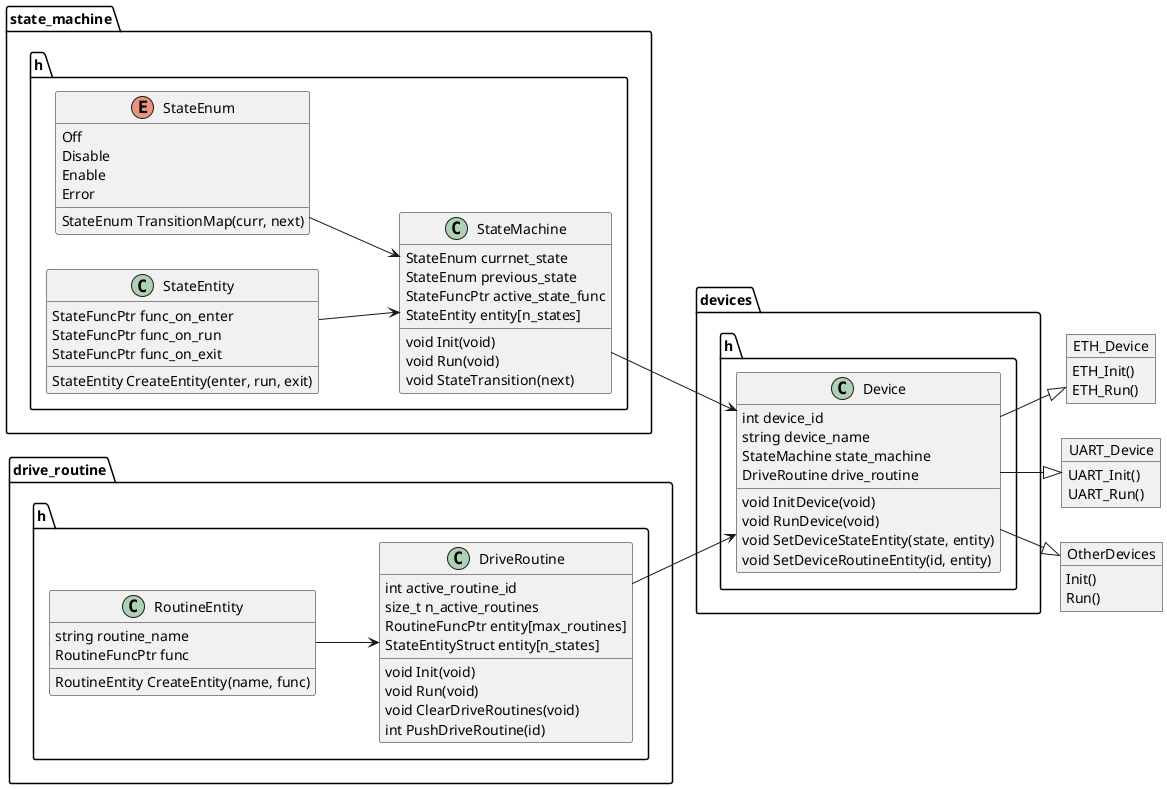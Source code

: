 @startuml
left to right direction

'*--- State Machine ---*
namespace state_machine.h{
enum StateEnum {
    Off
    Disable
    Enable
    Error
    StateEnum TransitionMap(curr, next)
}

class StateEntity {
    StateFuncPtr func_on_enter
    StateFuncPtr func_on_run
    StateFuncPtr func_on_exit
    StateEntity CreateEntity(enter, run, exit)
}

class StateMachine {
    StateEnum currnet_state
    StateEnum previous_state
    StateFuncPtr active_state_func
    StateEntity entity[n_states]
    void Init(void)
    void Run(void)
    void StateTransition(next)
}
' StateMachine <-- StateEnum
' StateMachine <-- StateEntity
StateEnum   --> StateMachine
StateEntity --> StateMachine
}


'*--- Drive Routine ---*
namespace drive_routine.h{
class RoutineEntity {
    string routine_name
    RoutineFuncPtr func
    RoutineEntity CreateEntity(name, func)
}

class DriveRoutine {
    int active_routine_id
    size_t n_active_routines
    RoutineFuncPtr entity[max_routines]
    StateEntityStruct entity[n_states]
    void Init(void)
    void Run(void)
    void ClearDriveRoutines(void)
    int PushDriveRoutine(id)
}

' DriveRoutine <-- RoutineEntity
RoutineEntity --> DriveRoutine
}


'*--- Device ---*
namespace devices.h{
class Device {
    int device_id
    string device_name
    StateMachine state_machine
    DriveRoutine drive_routine
    void InitDevice(void)
    void RunDevice(void)
    void SetDeviceStateEntity(state, entity)
    void SetDeviceRoutineEntity(id, entity)
}

' Device <-- state_machine.h.StateMachine
' Device <-- drive_routine.h.DriveRoutine
state_machine.h.StateMachine --> Device
drive_routine.h.DriveRoutine --> Device
}


'*--- Device Instance ---*
object ETH_Device {
    ETH_Init()
    ETH_Run()
}
object UART_Device {
    UART_Init()
    UART_Run()
}
object OtherDevices {
    Init()
    Run()
}

devices.h.Device --|> ETH_Device
devices.h.Device --|> UART_Device
devices.h.Device --|> OtherDevices

@enduml
